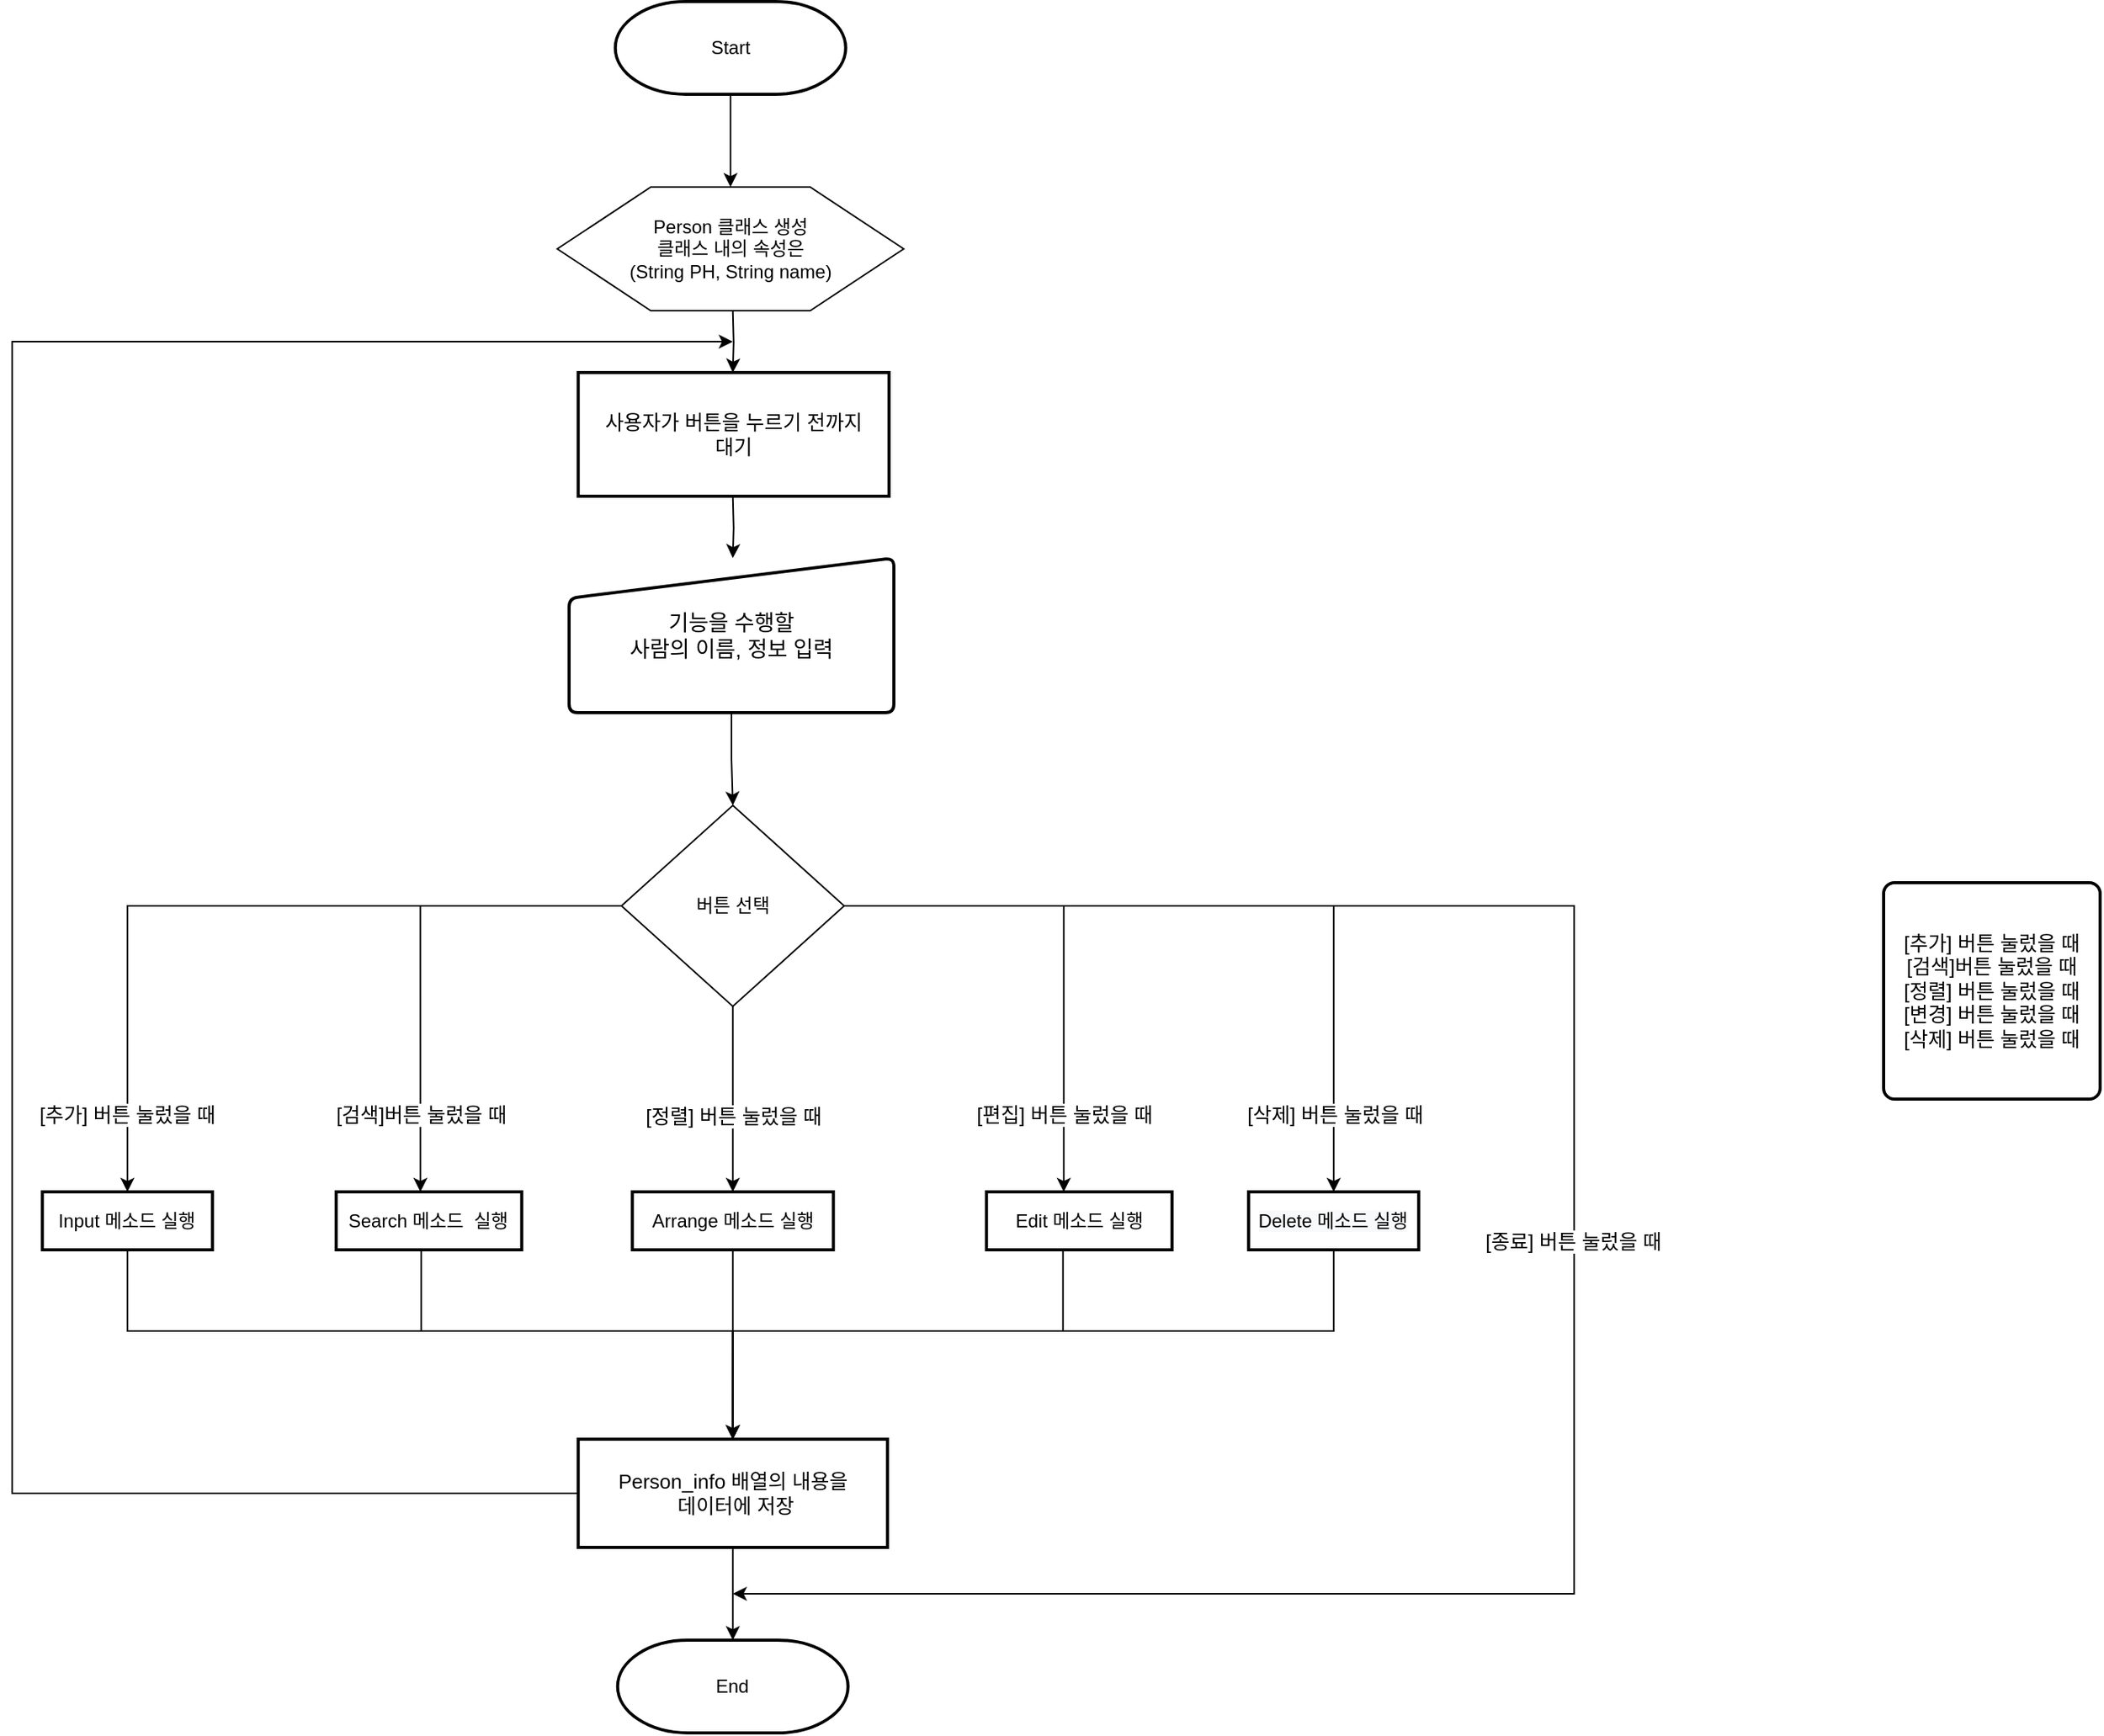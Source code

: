 <mxfile version="14.4.4" type="github">
  <diagram id="C5RBs43oDa-KdzZeNtuy" name="Page-1">
    <mxGraphModel dx="1673" dy="4234" grid="1" gridSize="10" guides="1" tooltips="1" connect="1" arrows="1" fold="1" page="1" pageScale="1" pageWidth="2339" pageHeight="3300" math="0" shadow="0">
      <root>
        <mxCell id="WIyWlLk6GJQsqaUBKTNV-0" />
        <mxCell id="WIyWlLk6GJQsqaUBKTNV-1" parent="WIyWlLk6GJQsqaUBKTNV-0" />
        <mxCell id="zJGw6DOPqM0Is_w0PtSc-1" style="edgeStyle=orthogonalEdgeStyle;rounded=0;orthogonalLoop=1;jettySize=auto;html=1;exitX=0.5;exitY=1;exitDx=0;exitDy=0;entryX=0.5;entryY=0;entryDx=0;entryDy=0;" parent="WIyWlLk6GJQsqaUBKTNV-1" edge="1">
          <mxGeometry relative="1" as="geometry">
            <mxPoint x="985.86" y="-2940" as="sourcePoint" />
            <mxPoint x="985.86" y="-2900" as="targetPoint" />
          </mxGeometry>
        </mxCell>
        <mxCell id="X3wetsd5ezyVW8M-MeKI-0" style="edgeStyle=orthogonalEdgeStyle;rounded=0;orthogonalLoop=1;jettySize=auto;html=1;exitX=0.5;exitY=1;exitDx=0;exitDy=0;exitPerimeter=0;entryX=0.5;entryY=0;entryDx=0;entryDy=0;fontSize=13;" parent="WIyWlLk6GJQsqaUBKTNV-1" source="wueby3FvrGFlJu_bnI4B-1" target="wueby3FvrGFlJu_bnI4B-2" edge="1">
          <mxGeometry relative="1" as="geometry" />
        </mxCell>
        <mxCell id="wueby3FvrGFlJu_bnI4B-1" value="Start" style="strokeWidth=2;html=1;shape=mxgraph.flowchart.terminator;whiteSpace=wrap;" parent="WIyWlLk6GJQsqaUBKTNV-1" vertex="1">
          <mxGeometry x="909.86" y="-3140" width="149" height="60" as="geometry" />
        </mxCell>
        <mxCell id="wueby3FvrGFlJu_bnI4B-2" value="Person 클래스 생성&lt;br&gt;클래스 내의 속성은&lt;br&gt;(String PH, String name)" style="verticalLabelPosition=middle;verticalAlign=middle;html=1;shape=hexagon;perimeter=hexagonPerimeter2;arcSize=6;size=0.27;labelPosition=center;align=center;" parent="WIyWlLk6GJQsqaUBKTNV-1" vertex="1">
          <mxGeometry x="872.36" y="-3020" width="224" height="80" as="geometry" />
        </mxCell>
        <mxCell id="X3wetsd5ezyVW8M-MeKI-8" style="edgeStyle=orthogonalEdgeStyle;rounded=0;orthogonalLoop=1;jettySize=auto;html=1;fontSize=13;exitX=0.5;exitY=1;exitDx=0;exitDy=0;" parent="WIyWlLk6GJQsqaUBKTNV-1" source="EXY-av2qqtMAw8QjB_ll-1" target="X3wetsd5ezyVW8M-MeKI-5" edge="1">
          <mxGeometry relative="1" as="geometry">
            <mxPoint x="985.86" y="-2670" as="sourcePoint" />
          </mxGeometry>
        </mxCell>
        <mxCell id="X3wetsd5ezyVW8M-MeKI-14" style="edgeStyle=orthogonalEdgeStyle;rounded=0;orthogonalLoop=1;jettySize=auto;html=1;fontSize=13;exitX=1;exitY=0.5;exitDx=0;exitDy=0;" parent="WIyWlLk6GJQsqaUBKTNV-1" source="X3wetsd5ezyVW8M-MeKI-5" edge="1">
          <mxGeometry relative="1" as="geometry">
            <mxPoint x="1129.86" y="-2630" as="sourcePoint" />
            <mxPoint x="985.86" y="-2110" as="targetPoint" />
            <Array as="points">
              <mxPoint x="1529.86" y="-2555" />
              <mxPoint x="1529.86" y="-2110" />
            </Array>
          </mxGeometry>
        </mxCell>
        <mxCell id="X3wetsd5ezyVW8M-MeKI-18" value="[종료] 버튼 눌렀을 때" style="edgeLabel;html=1;align=center;verticalAlign=middle;resizable=0;points=[];fontSize=13;" parent="X3wetsd5ezyVW8M-MeKI-14" vertex="1" connectable="0">
          <mxGeometry x="-0.059" y="-1" relative="1" as="geometry">
            <mxPoint y="1" as="offset" />
          </mxGeometry>
        </mxCell>
        <mxCell id="XJGy-mcHVmc3LLUE-I2_-29" style="edgeStyle=orthogonalEdgeStyle;rounded=0;orthogonalLoop=1;jettySize=auto;html=1;fontSize=13;entryX=0.5;entryY=0;entryDx=0;entryDy=0;" parent="WIyWlLk6GJQsqaUBKTNV-1" source="XJGy-mcHVmc3LLUE-I2_-5" target="XJGy-mcHVmc3LLUE-I2_-27" edge="1">
          <mxGeometry relative="1" as="geometry">
            <Array as="points">
              <mxPoint x="594.36" y="-2280" />
              <mxPoint x="986.36" y="-2280" />
            </Array>
          </mxGeometry>
        </mxCell>
        <mxCell id="XJGy-mcHVmc3LLUE-I2_-5" value="Input 메소드 실행" style="rounded=1;whiteSpace=wrap;html=1;absoluteArcSize=1;arcSize=0;strokeWidth=2;" parent="WIyWlLk6GJQsqaUBKTNV-1" vertex="1">
          <mxGeometry x="539.36" y="-2370" width="110" height="37.5" as="geometry" />
        </mxCell>
        <mxCell id="XJGy-mcHVmc3LLUE-I2_-35" style="edgeStyle=orthogonalEdgeStyle;rounded=0;orthogonalLoop=1;jettySize=auto;html=1;entryX=0.5;entryY=0;entryDx=0;entryDy=0;fontSize=13;" parent="WIyWlLk6GJQsqaUBKTNV-1" source="XJGy-mcHVmc3LLUE-I2_-6" target="XJGy-mcHVmc3LLUE-I2_-27" edge="1">
          <mxGeometry relative="1" as="geometry">
            <Array as="points">
              <mxPoint x="784.36" y="-2280" />
              <mxPoint x="986.36" y="-2280" />
            </Array>
          </mxGeometry>
        </mxCell>
        <mxCell id="XJGy-mcHVmc3LLUE-I2_-6" value="Search 메소드&amp;nbsp;&amp;nbsp;실행" style="rounded=1;whiteSpace=wrap;html=1;absoluteArcSize=1;arcSize=0;strokeWidth=2;" parent="WIyWlLk6GJQsqaUBKTNV-1" vertex="1">
          <mxGeometry x="729.36" y="-2370" width="120" height="37.5" as="geometry" />
        </mxCell>
        <mxCell id="XJGy-mcHVmc3LLUE-I2_-34" style="edgeStyle=orthogonalEdgeStyle;rounded=0;orthogonalLoop=1;jettySize=auto;html=1;entryX=0.5;entryY=0;entryDx=0;entryDy=0;fontSize=13;" parent="WIyWlLk6GJQsqaUBKTNV-1" source="XJGy-mcHVmc3LLUE-I2_-7" target="XJGy-mcHVmc3LLUE-I2_-27" edge="1">
          <mxGeometry relative="1" as="geometry">
            <Array as="points">
              <mxPoint x="1199.36" y="-2280" />
              <mxPoint x="986.36" y="-2280" />
            </Array>
          </mxGeometry>
        </mxCell>
        <mxCell id="XJGy-mcHVmc3LLUE-I2_-7" value="Edit 메소드&amp;nbsp;실행" style="rounded=1;whiteSpace=wrap;html=1;absoluteArcSize=1;arcSize=0;strokeWidth=2;" parent="WIyWlLk6GJQsqaUBKTNV-1" vertex="1">
          <mxGeometry x="1149.86" y="-2370" width="120" height="37.5" as="geometry" />
        </mxCell>
        <mxCell id="XJGy-mcHVmc3LLUE-I2_-33" style="edgeStyle=orthogonalEdgeStyle;rounded=0;orthogonalLoop=1;jettySize=auto;html=1;fontSize=13;entryX=0.5;entryY=0;entryDx=0;entryDy=0;" parent="WIyWlLk6GJQsqaUBKTNV-1" source="XJGy-mcHVmc3LLUE-I2_-23" target="XJGy-mcHVmc3LLUE-I2_-27" edge="1">
          <mxGeometry relative="1" as="geometry">
            <mxPoint x="979.36" y="-2220" as="targetPoint" />
            <Array as="points">
              <mxPoint x="1374.36" y="-2280" />
              <mxPoint x="986.36" y="-2280" />
            </Array>
          </mxGeometry>
        </mxCell>
        <mxCell id="XJGy-mcHVmc3LLUE-I2_-23" value="&lt;span style=&quot;color: rgb(0 , 0 , 0) ; font-family: &amp;#34;helvetica&amp;#34; ; font-size: 12px ; font-style: normal ; font-weight: 400 ; letter-spacing: normal ; text-align: center ; text-indent: 0px ; text-transform: none ; word-spacing: 0px ; background-color: rgb(248 , 249 , 250) ; display: inline ; float: none&quot;&gt;Delete&amp;nbsp;&lt;span style=&quot;font-family: &amp;#34;helvetica&amp;#34;&quot;&gt;메소드&amp;nbsp;&lt;/span&gt;실행&lt;/span&gt;" style="rounded=1;whiteSpace=wrap;html=1;absoluteArcSize=1;arcSize=0;strokeWidth=2;" parent="WIyWlLk6GJQsqaUBKTNV-1" vertex="1">
          <mxGeometry x="1319.36" y="-2370" width="110" height="37.5" as="geometry" />
        </mxCell>
        <mxCell id="XJGy-mcHVmc3LLUE-I2_-31" style="edgeStyle=orthogonalEdgeStyle;rounded=0;orthogonalLoop=1;jettySize=auto;html=1;entryX=0.5;entryY=0;entryDx=0;entryDy=0;fontSize=13;" parent="WIyWlLk6GJQsqaUBKTNV-1" source="XJGy-mcHVmc3LLUE-I2_-25" target="XJGy-mcHVmc3LLUE-I2_-27" edge="1">
          <mxGeometry relative="1" as="geometry" />
        </mxCell>
        <mxCell id="XJGy-mcHVmc3LLUE-I2_-25" value="&lt;span&gt;Arrange&amp;nbsp;&lt;/span&gt;메소드&amp;nbsp;실행" style="rounded=1;whiteSpace=wrap;html=1;absoluteArcSize=1;arcSize=0;strokeWidth=2;" parent="WIyWlLk6GJQsqaUBKTNV-1" vertex="1">
          <mxGeometry x="920.86" y="-2370" width="130" height="37.5" as="geometry" />
        </mxCell>
        <mxCell id="X3wetsd5ezyVW8M-MeKI-19" style="edgeStyle=orthogonalEdgeStyle;rounded=0;orthogonalLoop=1;jettySize=auto;html=1;entryX=0.5;entryY=0;entryDx=0;entryDy=0;entryPerimeter=0;fontSize=13;" parent="WIyWlLk6GJQsqaUBKTNV-1" source="XJGy-mcHVmc3LLUE-I2_-27" target="XJGy-mcHVmc3LLUE-I2_-37" edge="1">
          <mxGeometry relative="1" as="geometry" />
        </mxCell>
        <mxCell id="X3wetsd5ezyVW8M-MeKI-20" style="edgeStyle=orthogonalEdgeStyle;rounded=0;orthogonalLoop=1;jettySize=auto;html=1;exitX=0;exitY=0.5;exitDx=0;exitDy=0;fontSize=13;" parent="WIyWlLk6GJQsqaUBKTNV-1" source="XJGy-mcHVmc3LLUE-I2_-27" edge="1">
          <mxGeometry relative="1" as="geometry">
            <mxPoint x="985.86" y="-2920" as="targetPoint" />
            <Array as="points">
              <mxPoint x="519.86" y="-2175" />
              <mxPoint x="519.86" y="-2920" />
            </Array>
          </mxGeometry>
        </mxCell>
        <mxCell id="XJGy-mcHVmc3LLUE-I2_-27" value="Person_info 배열의 내용을&lt;br&gt;&amp;nbsp;데이터에 저장" style="rounded=1;whiteSpace=wrap;html=1;absoluteArcSize=1;arcSize=0;strokeWidth=2;fontSize=13;" parent="WIyWlLk6GJQsqaUBKTNV-1" vertex="1">
          <mxGeometry x="885.86" y="-2210" width="200" height="70" as="geometry" />
        </mxCell>
        <mxCell id="XJGy-mcHVmc3LLUE-I2_-37" value="End" style="strokeWidth=2;html=1;shape=mxgraph.flowchart.terminator;whiteSpace=wrap;" parent="WIyWlLk6GJQsqaUBKTNV-1" vertex="1">
          <mxGeometry x="911.36" y="-2080" width="149" height="60" as="geometry" />
        </mxCell>
        <mxCell id="X3wetsd5ezyVW8M-MeKI-2" value="&lt;span style=&quot;background-color: rgb(255 , 255 , 255)&quot;&gt;[추가] 버튼 눌렀을 때&lt;br&gt;&lt;/span&gt;&lt;span style=&quot;background-color: rgb(255 , 255 , 255)&quot;&gt;[검색]버튼 눌렀을 때&lt;br&gt;&lt;/span&gt;&lt;span style=&quot;background-color: rgb(255 , 255 , 255)&quot;&gt;[정렬] 버튼 눌렀을 때&lt;br&gt;&lt;/span&gt;&lt;span style=&quot;background-color: rgb(255 , 255 , 255)&quot;&gt;[변경] 버튼 눌렀을 때&lt;br&gt;&lt;/span&gt;&lt;span style=&quot;background-color: rgb(255 , 255 , 255)&quot;&gt;[삭제] 버튼 눌렀을 때&lt;/span&gt;&lt;span style=&quot;background-color: rgb(255 , 255 , 255)&quot;&gt;&lt;br&gt;&lt;/span&gt;" style="rounded=1;whiteSpace=wrap;html=1;absoluteArcSize=1;arcSize=14;strokeWidth=2;fontSize=13;" parent="WIyWlLk6GJQsqaUBKTNV-1" vertex="1">
          <mxGeometry x="1730" y="-2570" width="140" height="140" as="geometry" />
        </mxCell>
        <mxCell id="X3wetsd5ezyVW8M-MeKI-9" value="&lt;span&gt;[추가] 버튼 눌렀을 때&lt;/span&gt;" style="edgeStyle=orthogonalEdgeStyle;rounded=0;orthogonalLoop=1;jettySize=auto;html=1;fontSize=13;" parent="WIyWlLk6GJQsqaUBKTNV-1" source="X3wetsd5ezyVW8M-MeKI-5" target="XJGy-mcHVmc3LLUE-I2_-5" edge="1">
          <mxGeometry x="0.802" relative="1" as="geometry">
            <mxPoint as="offset" />
          </mxGeometry>
        </mxCell>
        <mxCell id="X3wetsd5ezyVW8M-MeKI-10" value="&lt;span&gt;[검색]버튼 눌렀을 때&lt;/span&gt;" style="edgeStyle=orthogonalEdgeStyle;rounded=0;orthogonalLoop=1;jettySize=auto;html=1;fontSize=13;entryX=0.454;entryY=0;entryDx=0;entryDy=0;entryPerimeter=0;" parent="WIyWlLk6GJQsqaUBKTNV-1" source="X3wetsd5ezyVW8M-MeKI-5" target="XJGy-mcHVmc3LLUE-I2_-6" edge="1">
          <mxGeometry x="0.682" relative="1" as="geometry">
            <mxPoint x="789.86" y="-2370" as="targetPoint" />
            <mxPoint as="offset" />
          </mxGeometry>
        </mxCell>
        <mxCell id="X3wetsd5ezyVW8M-MeKI-11" style="edgeStyle=orthogonalEdgeStyle;rounded=0;orthogonalLoop=1;jettySize=auto;html=1;entryX=0.5;entryY=0;entryDx=0;entryDy=0;fontSize=13;" parent="WIyWlLk6GJQsqaUBKTNV-1" source="X3wetsd5ezyVW8M-MeKI-5" target="XJGy-mcHVmc3LLUE-I2_-25" edge="1">
          <mxGeometry relative="1" as="geometry" />
        </mxCell>
        <mxCell id="X3wetsd5ezyVW8M-MeKI-15" value="&lt;span&gt;[정렬] 버튼 눌렀을 때&lt;/span&gt;" style="edgeLabel;html=1;align=center;verticalAlign=middle;resizable=0;points=[];fontSize=13;" parent="X3wetsd5ezyVW8M-MeKI-11" vertex="1" connectable="0">
          <mxGeometry x="0.183" relative="1" as="geometry">
            <mxPoint as="offset" />
          </mxGeometry>
        </mxCell>
        <mxCell id="X3wetsd5ezyVW8M-MeKI-12" style="edgeStyle=orthogonalEdgeStyle;rounded=0;orthogonalLoop=1;jettySize=auto;html=1;fontSize=13;" parent="WIyWlLk6GJQsqaUBKTNV-1" source="X3wetsd5ezyVW8M-MeKI-5" target="XJGy-mcHVmc3LLUE-I2_-7" edge="1">
          <mxGeometry relative="1" as="geometry">
            <Array as="points">
              <mxPoint x="1199.86" y="-2555" />
            </Array>
          </mxGeometry>
        </mxCell>
        <mxCell id="X3wetsd5ezyVW8M-MeKI-16" value="&lt;span&gt;[편집] 버튼 눌렀을 때&lt;/span&gt;" style="edgeLabel;html=1;align=center;verticalAlign=middle;resizable=0;points=[];fontSize=13;" parent="X3wetsd5ezyVW8M-MeKI-12" vertex="1" connectable="0">
          <mxGeometry x="0.749" y="-1" relative="1" as="geometry">
            <mxPoint x="0.5" y="-9" as="offset" />
          </mxGeometry>
        </mxCell>
        <mxCell id="X3wetsd5ezyVW8M-MeKI-13" style="edgeStyle=orthogonalEdgeStyle;rounded=0;orthogonalLoop=1;jettySize=auto;html=1;fontSize=13;" parent="WIyWlLk6GJQsqaUBKTNV-1" source="X3wetsd5ezyVW8M-MeKI-5" target="XJGy-mcHVmc3LLUE-I2_-23" edge="1">
          <mxGeometry relative="1" as="geometry" />
        </mxCell>
        <mxCell id="X3wetsd5ezyVW8M-MeKI-17" value="&lt;span&gt;[삭제] 버튼 눌렀을 때&lt;/span&gt;" style="edgeLabel;html=1;align=center;verticalAlign=middle;resizable=0;points=[];fontSize=13;" parent="X3wetsd5ezyVW8M-MeKI-13" vertex="1" connectable="0">
          <mxGeometry x="0.845" relative="1" as="geometry">
            <mxPoint y="-11.5" as="offset" />
          </mxGeometry>
        </mxCell>
        <mxCell id="X3wetsd5ezyVW8M-MeKI-5" value="버튼 선택" style="rhombus;whiteSpace=wrap;html=1;" parent="WIyWlLk6GJQsqaUBKTNV-1" vertex="1">
          <mxGeometry x="913.86" y="-2620" width="144" height="130" as="geometry" />
        </mxCell>
        <mxCell id="X3wetsd5ezyVW8M-MeKI-6" value="사용자가 버튼을 누르기 전까지 &lt;br&gt;대기" style="rounded=1;whiteSpace=wrap;html=1;absoluteArcSize=1;arcSize=0;strokeWidth=2;fontSize=13;" parent="WIyWlLk6GJQsqaUBKTNV-1" vertex="1">
          <mxGeometry x="885.86" y="-2900" width="201" height="80" as="geometry" />
        </mxCell>
        <mxCell id="X3wetsd5ezyVW8M-MeKI-7" style="edgeStyle=orthogonalEdgeStyle;rounded=0;orthogonalLoop=1;jettySize=auto;html=1;exitX=0.5;exitY=1;exitDx=0;exitDy=0;entryX=0.5;entryY=0;entryDx=0;entryDy=0;" parent="WIyWlLk6GJQsqaUBKTNV-1" edge="1">
          <mxGeometry relative="1" as="geometry">
            <mxPoint x="985.86" y="-2820" as="sourcePoint" />
            <mxPoint x="985.86" y="-2780" as="targetPoint" />
          </mxGeometry>
        </mxCell>
        <mxCell id="EXY-av2qqtMAw8QjB_ll-1" value="&lt;font style=&quot;font-size: 14px&quot;&gt;기능을 수행할 &lt;br&gt;사람의 이름, 정보 입력&lt;/font&gt;" style="html=1;strokeWidth=2;shape=manualInput;whiteSpace=wrap;rounded=1;size=26;arcSize=11;" vertex="1" parent="WIyWlLk6GJQsqaUBKTNV-1">
          <mxGeometry x="880" y="-2780" width="210" height="100" as="geometry" />
        </mxCell>
      </root>
    </mxGraphModel>
  </diagram>
</mxfile>
